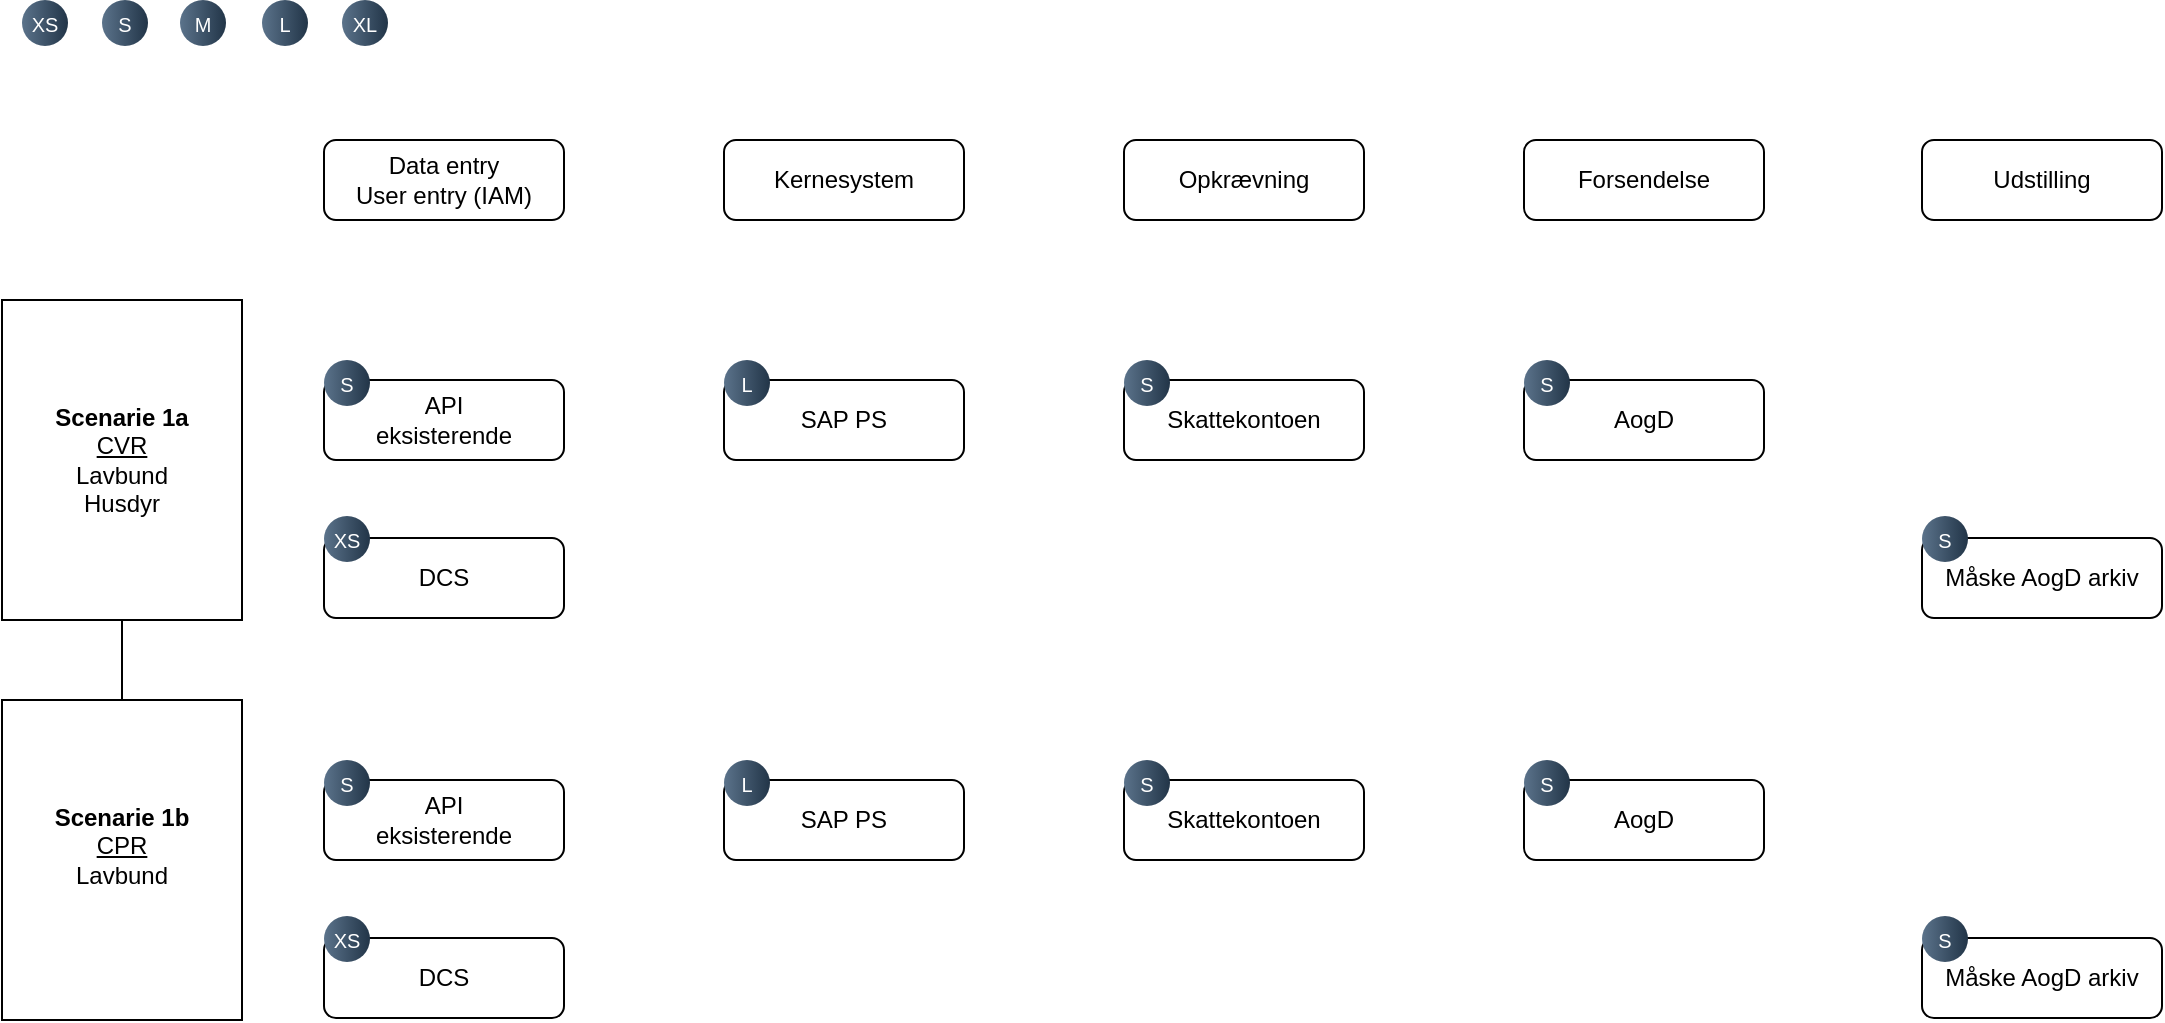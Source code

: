 <mxfile version="26.1.1" pages="2">
  <diagram name="Page-1" id="w52jkF3-wR7kU9HDOXUC">
    <mxGraphModel dx="1434" dy="866" grid="1" gridSize="10" guides="1" tooltips="1" connect="1" arrows="1" fold="1" page="1" pageScale="1" pageWidth="1169" pageHeight="1654" math="0" shadow="0">
      <root>
        <mxCell id="0" />
        <mxCell id="1" parent="0" />
        <mxCell id="jPUYg1EqjeXe6Diemlhv-1" value="Data entry&lt;div&gt;User entry (IAM)&lt;/div&gt;" style="rounded=1;whiteSpace=wrap;html=1;" vertex="1" parent="1">
          <mxGeometry x="201" y="120" width="120" height="40" as="geometry" />
        </mxCell>
        <mxCell id="jPUYg1EqjeXe6Diemlhv-2" value="Kernesystem" style="rounded=1;whiteSpace=wrap;html=1;" vertex="1" parent="1">
          <mxGeometry x="401" y="120" width="120" height="40" as="geometry" />
        </mxCell>
        <mxCell id="jPUYg1EqjeXe6Diemlhv-3" value="Opkrævning" style="rounded=1;whiteSpace=wrap;html=1;" vertex="1" parent="1">
          <mxGeometry x="601" y="120" width="120" height="40" as="geometry" />
        </mxCell>
        <mxCell id="jPUYg1EqjeXe6Diemlhv-4" value="Forsendelse" style="rounded=1;whiteSpace=wrap;html=1;" vertex="1" parent="1">
          <mxGeometry x="801" y="120" width="120" height="40" as="geometry" />
        </mxCell>
        <mxCell id="I2_qbIUxM6kLmOSu3rbW-21" value="" style="edgeStyle=orthogonalEdgeStyle;rounded=0;orthogonalLoop=1;jettySize=auto;html=1;endArrow=none;startFill=0;" edge="1" parent="1" source="jPUYg1EqjeXe6Diemlhv-6" target="I2_qbIUxM6kLmOSu3rbW-8">
          <mxGeometry relative="1" as="geometry" />
        </mxCell>
        <mxCell id="jPUYg1EqjeXe6Diemlhv-6" value="&lt;b&gt;Scenarie 1a&lt;/b&gt;&lt;div&gt;&lt;u&gt;CVR&lt;/u&gt;&lt;/div&gt;&lt;div&gt;Lavbund&lt;/div&gt;&lt;div&gt;Husdyr&lt;/div&gt;" style="rounded=0;whiteSpace=wrap;html=1;" vertex="1" parent="1">
          <mxGeometry x="40" y="200" width="120" height="160" as="geometry" />
        </mxCell>
        <mxCell id="jPUYg1EqjeXe6Diemlhv-8" value="API&lt;div&gt;eksisterende&lt;/div&gt;" style="rounded=1;whiteSpace=wrap;html=1;" vertex="1" parent="1">
          <mxGeometry x="201" y="240" width="120" height="40" as="geometry" />
        </mxCell>
        <mxCell id="jPUYg1EqjeXe6Diemlhv-9" value="SAP PS" style="rounded=1;whiteSpace=wrap;html=1;" vertex="1" parent="1">
          <mxGeometry x="401" y="240" width="120" height="40" as="geometry" />
        </mxCell>
        <mxCell id="jPUYg1EqjeXe6Diemlhv-10" value="Udstilling" style="rounded=1;whiteSpace=wrap;html=1;" vertex="1" parent="1">
          <mxGeometry x="1000" y="120" width="120" height="40" as="geometry" />
        </mxCell>
        <mxCell id="jPUYg1EqjeXe6Diemlhv-11" value="Skattekontoen" style="rounded=1;whiteSpace=wrap;html=1;" vertex="1" parent="1">
          <mxGeometry x="601" y="240" width="120" height="40" as="geometry" />
        </mxCell>
        <mxCell id="jPUYg1EqjeXe6Diemlhv-12" value="AogD" style="rounded=1;whiteSpace=wrap;html=1;" vertex="1" parent="1">
          <mxGeometry x="801" y="240" width="120" height="40" as="geometry" />
        </mxCell>
        <mxCell id="jPUYg1EqjeXe6Diemlhv-13" value="DCS" style="rounded=1;whiteSpace=wrap;html=1;" vertex="1" parent="1">
          <mxGeometry x="201" y="319" width="120" height="40" as="geometry" />
        </mxCell>
        <mxCell id="jPUYg1EqjeXe6Diemlhv-14" value="Måske AogD arkiv" style="rounded=1;whiteSpace=wrap;html=1;" vertex="1" parent="1">
          <mxGeometry x="1000" y="319" width="120" height="40" as="geometry" />
        </mxCell>
        <mxCell id="jPUYg1EqjeXe6Diemlhv-20" value="XS" style="ellipse;whiteSpace=wrap;html=1;aspect=fixed;rotation=0;gradientColor=#223548;strokeColor=none;gradientDirection=east;fillColor=#5b738b;rounded=0;pointerEvents=0;fontFamily=Helvetica;fontSize=10;fontColor=#FFFFFF;spacingTop=4;spacingBottom=4;spacingLeft=4;spacingRight=4;points=[];fontStyle=0" vertex="1" parent="1">
          <mxGeometry x="50" y="50" width="23" height="23" as="geometry" />
        </mxCell>
        <mxCell id="jPUYg1EqjeXe6Diemlhv-21" value="S" style="ellipse;whiteSpace=wrap;html=1;aspect=fixed;rotation=0;gradientColor=#223548;strokeColor=none;gradientDirection=east;fillColor=#5b738b;rounded=0;pointerEvents=0;fontFamily=Helvetica;fontSize=10;fontColor=#FFFFFF;spacingTop=4;spacingBottom=4;spacingLeft=4;spacingRight=4;points=[];fontStyle=0" vertex="1" parent="1">
          <mxGeometry x="90" y="50" width="23" height="23" as="geometry" />
        </mxCell>
        <mxCell id="jPUYg1EqjeXe6Diemlhv-22" value="M" style="ellipse;whiteSpace=wrap;html=1;aspect=fixed;rotation=0;gradientColor=#223548;strokeColor=none;gradientDirection=east;fillColor=#5b738b;rounded=0;pointerEvents=0;fontFamily=Helvetica;fontSize=10;fontColor=#FFFFFF;spacingTop=4;spacingBottom=4;spacingLeft=4;spacingRight=4;points=[];fontStyle=0" vertex="1" parent="1">
          <mxGeometry x="129" y="50" width="23" height="23" as="geometry" />
        </mxCell>
        <mxCell id="jPUYg1EqjeXe6Diemlhv-25" value="L" style="ellipse;whiteSpace=wrap;html=1;aspect=fixed;rotation=0;gradientColor=#223548;strokeColor=none;gradientDirection=east;fillColor=#5b738b;rounded=0;pointerEvents=0;fontFamily=Helvetica;fontSize=10;fontColor=#FFFFFF;spacingTop=4;spacingBottom=4;spacingLeft=4;spacingRight=4;points=[];fontStyle=0" vertex="1" parent="1">
          <mxGeometry x="170" y="50" width="23" height="23" as="geometry" />
        </mxCell>
        <mxCell id="I2_qbIUxM6kLmOSu3rbW-1" value="XL" style="ellipse;whiteSpace=wrap;html=1;aspect=fixed;rotation=0;gradientColor=#223548;strokeColor=none;gradientDirection=east;fillColor=#5b738b;rounded=0;pointerEvents=0;fontFamily=Helvetica;fontSize=10;fontColor=#FFFFFF;spacingTop=4;spacingBottom=4;spacingLeft=4;spacingRight=4;points=[];fontStyle=0" vertex="1" parent="1">
          <mxGeometry x="210" y="50" width="23" height="23" as="geometry" />
        </mxCell>
        <mxCell id="I2_qbIUxM6kLmOSu3rbW-2" value="XS" style="ellipse;whiteSpace=wrap;html=1;aspect=fixed;rotation=0;gradientColor=#223548;strokeColor=none;gradientDirection=east;fillColor=#5b738b;rounded=0;pointerEvents=0;fontFamily=Helvetica;fontSize=10;fontColor=#FFFFFF;spacingTop=4;spacingBottom=4;spacingLeft=4;spacingRight=4;points=[];fontStyle=0" vertex="1" parent="1">
          <mxGeometry x="201" y="308" width="23" height="23" as="geometry" />
        </mxCell>
        <mxCell id="I2_qbIUxM6kLmOSu3rbW-3" value="S" style="ellipse;whiteSpace=wrap;html=1;aspect=fixed;rotation=0;gradientColor=#223548;strokeColor=none;gradientDirection=east;fillColor=#5b738b;rounded=0;pointerEvents=0;fontFamily=Helvetica;fontSize=10;fontColor=#FFFFFF;spacingTop=4;spacingBottom=4;spacingLeft=4;spacingRight=4;points=[];fontStyle=0" vertex="1" parent="1">
          <mxGeometry x="201" y="230" width="23" height="23" as="geometry" />
        </mxCell>
        <mxCell id="I2_qbIUxM6kLmOSu3rbW-4" value="L" style="ellipse;whiteSpace=wrap;html=1;aspect=fixed;rotation=0;gradientColor=#223548;strokeColor=none;gradientDirection=east;fillColor=#5b738b;rounded=0;pointerEvents=0;fontFamily=Helvetica;fontSize=10;fontColor=#FFFFFF;spacingTop=4;spacingBottom=4;spacingLeft=4;spacingRight=4;points=[];fontStyle=0" vertex="1" parent="1">
          <mxGeometry x="401" y="230" width="23" height="23" as="geometry" />
        </mxCell>
        <mxCell id="I2_qbIUxM6kLmOSu3rbW-5" value="S" style="ellipse;whiteSpace=wrap;html=1;aspect=fixed;rotation=0;gradientColor=#223548;strokeColor=none;gradientDirection=east;fillColor=#5b738b;rounded=0;pointerEvents=0;fontFamily=Helvetica;fontSize=10;fontColor=#FFFFFF;spacingTop=4;spacingBottom=4;spacingLeft=4;spacingRight=4;points=[];fontStyle=0" vertex="1" parent="1">
          <mxGeometry x="801" y="230" width="23" height="23" as="geometry" />
        </mxCell>
        <mxCell id="I2_qbIUxM6kLmOSu3rbW-6" value="S" style="ellipse;whiteSpace=wrap;html=1;aspect=fixed;rotation=0;gradientColor=#223548;strokeColor=none;gradientDirection=east;fillColor=#5b738b;rounded=0;pointerEvents=0;fontFamily=Helvetica;fontSize=10;fontColor=#FFFFFF;spacingTop=4;spacingBottom=4;spacingLeft=4;spacingRight=4;points=[];fontStyle=0" vertex="1" parent="1">
          <mxGeometry x="601" y="230" width="23" height="23" as="geometry" />
        </mxCell>
        <mxCell id="I2_qbIUxM6kLmOSu3rbW-7" value="S" style="ellipse;whiteSpace=wrap;html=1;aspect=fixed;rotation=0;gradientColor=#223548;strokeColor=none;gradientDirection=east;fillColor=#5b738b;rounded=0;pointerEvents=0;fontFamily=Helvetica;fontSize=10;fontColor=#FFFFFF;spacingTop=4;spacingBottom=4;spacingLeft=4;spacingRight=4;points=[];fontStyle=0" vertex="1" parent="1">
          <mxGeometry x="1000" y="308" width="23" height="23" as="geometry" />
        </mxCell>
        <mxCell id="I2_qbIUxM6kLmOSu3rbW-8" value="&lt;b&gt;Scenarie 1b&lt;/b&gt;&lt;div&gt;&lt;u&gt;CPR&lt;/u&gt;&lt;/div&gt;&lt;div&gt;Lavbund&lt;/div&gt;&lt;div&gt;&lt;br&gt;&lt;/div&gt;" style="rounded=0;whiteSpace=wrap;html=1;" vertex="1" parent="1">
          <mxGeometry x="40" y="400" width="120" height="160" as="geometry" />
        </mxCell>
        <mxCell id="I2_qbIUxM6kLmOSu3rbW-9" value="API&lt;div&gt;eksisterende&lt;/div&gt;" style="rounded=1;whiteSpace=wrap;html=1;" vertex="1" parent="1">
          <mxGeometry x="201" y="440" width="120" height="40" as="geometry" />
        </mxCell>
        <mxCell id="I2_qbIUxM6kLmOSu3rbW-10" value="SAP PS" style="rounded=1;whiteSpace=wrap;html=1;" vertex="1" parent="1">
          <mxGeometry x="401" y="440" width="120" height="40" as="geometry" />
        </mxCell>
        <mxCell id="I2_qbIUxM6kLmOSu3rbW-11" value="Skattekontoen" style="rounded=1;whiteSpace=wrap;html=1;" vertex="1" parent="1">
          <mxGeometry x="601" y="440" width="120" height="40" as="geometry" />
        </mxCell>
        <mxCell id="I2_qbIUxM6kLmOSu3rbW-12" value="AogD" style="rounded=1;whiteSpace=wrap;html=1;" vertex="1" parent="1">
          <mxGeometry x="801" y="440" width="120" height="40" as="geometry" />
        </mxCell>
        <mxCell id="I2_qbIUxM6kLmOSu3rbW-13" value="DCS" style="rounded=1;whiteSpace=wrap;html=1;" vertex="1" parent="1">
          <mxGeometry x="201" y="519" width="120" height="40" as="geometry" />
        </mxCell>
        <mxCell id="I2_qbIUxM6kLmOSu3rbW-14" value="Måske AogD arkiv" style="rounded=1;whiteSpace=wrap;html=1;" vertex="1" parent="1">
          <mxGeometry x="1000" y="519" width="120" height="40" as="geometry" />
        </mxCell>
        <mxCell id="I2_qbIUxM6kLmOSu3rbW-15" value="XS" style="ellipse;whiteSpace=wrap;html=1;aspect=fixed;rotation=0;gradientColor=#223548;strokeColor=none;gradientDirection=east;fillColor=#5b738b;rounded=0;pointerEvents=0;fontFamily=Helvetica;fontSize=10;fontColor=#FFFFFF;spacingTop=4;spacingBottom=4;spacingLeft=4;spacingRight=4;points=[];fontStyle=0" vertex="1" parent="1">
          <mxGeometry x="201" y="508" width="23" height="23" as="geometry" />
        </mxCell>
        <mxCell id="I2_qbIUxM6kLmOSu3rbW-16" value="S" style="ellipse;whiteSpace=wrap;html=1;aspect=fixed;rotation=0;gradientColor=#223548;strokeColor=none;gradientDirection=east;fillColor=#5b738b;rounded=0;pointerEvents=0;fontFamily=Helvetica;fontSize=10;fontColor=#FFFFFF;spacingTop=4;spacingBottom=4;spacingLeft=4;spacingRight=4;points=[];fontStyle=0" vertex="1" parent="1">
          <mxGeometry x="201" y="430" width="23" height="23" as="geometry" />
        </mxCell>
        <mxCell id="I2_qbIUxM6kLmOSu3rbW-17" value="L" style="ellipse;whiteSpace=wrap;html=1;aspect=fixed;rotation=0;gradientColor=#223548;strokeColor=none;gradientDirection=east;fillColor=#5b738b;rounded=0;pointerEvents=0;fontFamily=Helvetica;fontSize=10;fontColor=#FFFFFF;spacingTop=4;spacingBottom=4;spacingLeft=4;spacingRight=4;points=[];fontStyle=0" vertex="1" parent="1">
          <mxGeometry x="401" y="430" width="23" height="23" as="geometry" />
        </mxCell>
        <mxCell id="I2_qbIUxM6kLmOSu3rbW-18" value="S" style="ellipse;whiteSpace=wrap;html=1;aspect=fixed;rotation=0;gradientColor=#223548;strokeColor=none;gradientDirection=east;fillColor=#5b738b;rounded=0;pointerEvents=0;fontFamily=Helvetica;fontSize=10;fontColor=#FFFFFF;spacingTop=4;spacingBottom=4;spacingLeft=4;spacingRight=4;points=[];fontStyle=0" vertex="1" parent="1">
          <mxGeometry x="801" y="430" width="23" height="23" as="geometry" />
        </mxCell>
        <mxCell id="I2_qbIUxM6kLmOSu3rbW-19" value="S" style="ellipse;whiteSpace=wrap;html=1;aspect=fixed;rotation=0;gradientColor=#223548;strokeColor=none;gradientDirection=east;fillColor=#5b738b;rounded=0;pointerEvents=0;fontFamily=Helvetica;fontSize=10;fontColor=#FFFFFF;spacingTop=4;spacingBottom=4;spacingLeft=4;spacingRight=4;points=[];fontStyle=0" vertex="1" parent="1">
          <mxGeometry x="601" y="430" width="23" height="23" as="geometry" />
        </mxCell>
        <mxCell id="I2_qbIUxM6kLmOSu3rbW-20" value="S" style="ellipse;whiteSpace=wrap;html=1;aspect=fixed;rotation=0;gradientColor=#223548;strokeColor=none;gradientDirection=east;fillColor=#5b738b;rounded=0;pointerEvents=0;fontFamily=Helvetica;fontSize=10;fontColor=#FFFFFF;spacingTop=4;spacingBottom=4;spacingLeft=4;spacingRight=4;points=[];fontStyle=0" vertex="1" parent="1">
          <mxGeometry x="1000" y="508" width="23" height="23" as="geometry" />
        </mxCell>
      </root>
    </mxGraphModel>
  </diagram>
  <diagram id="lDGCoRgxa4W9dzSs3qXx" name="Page-2">
    <mxGraphModel grid="1" page="1" gridSize="10" guides="1" tooltips="1" connect="1" arrows="1" fold="1" pageScale="1" pageWidth="1169" pageHeight="1654" math="0" shadow="0">
      <root>
        <mxCell id="0" />
        <mxCell id="1" parent="0" />
      </root>
    </mxGraphModel>
  </diagram>
</mxfile>
